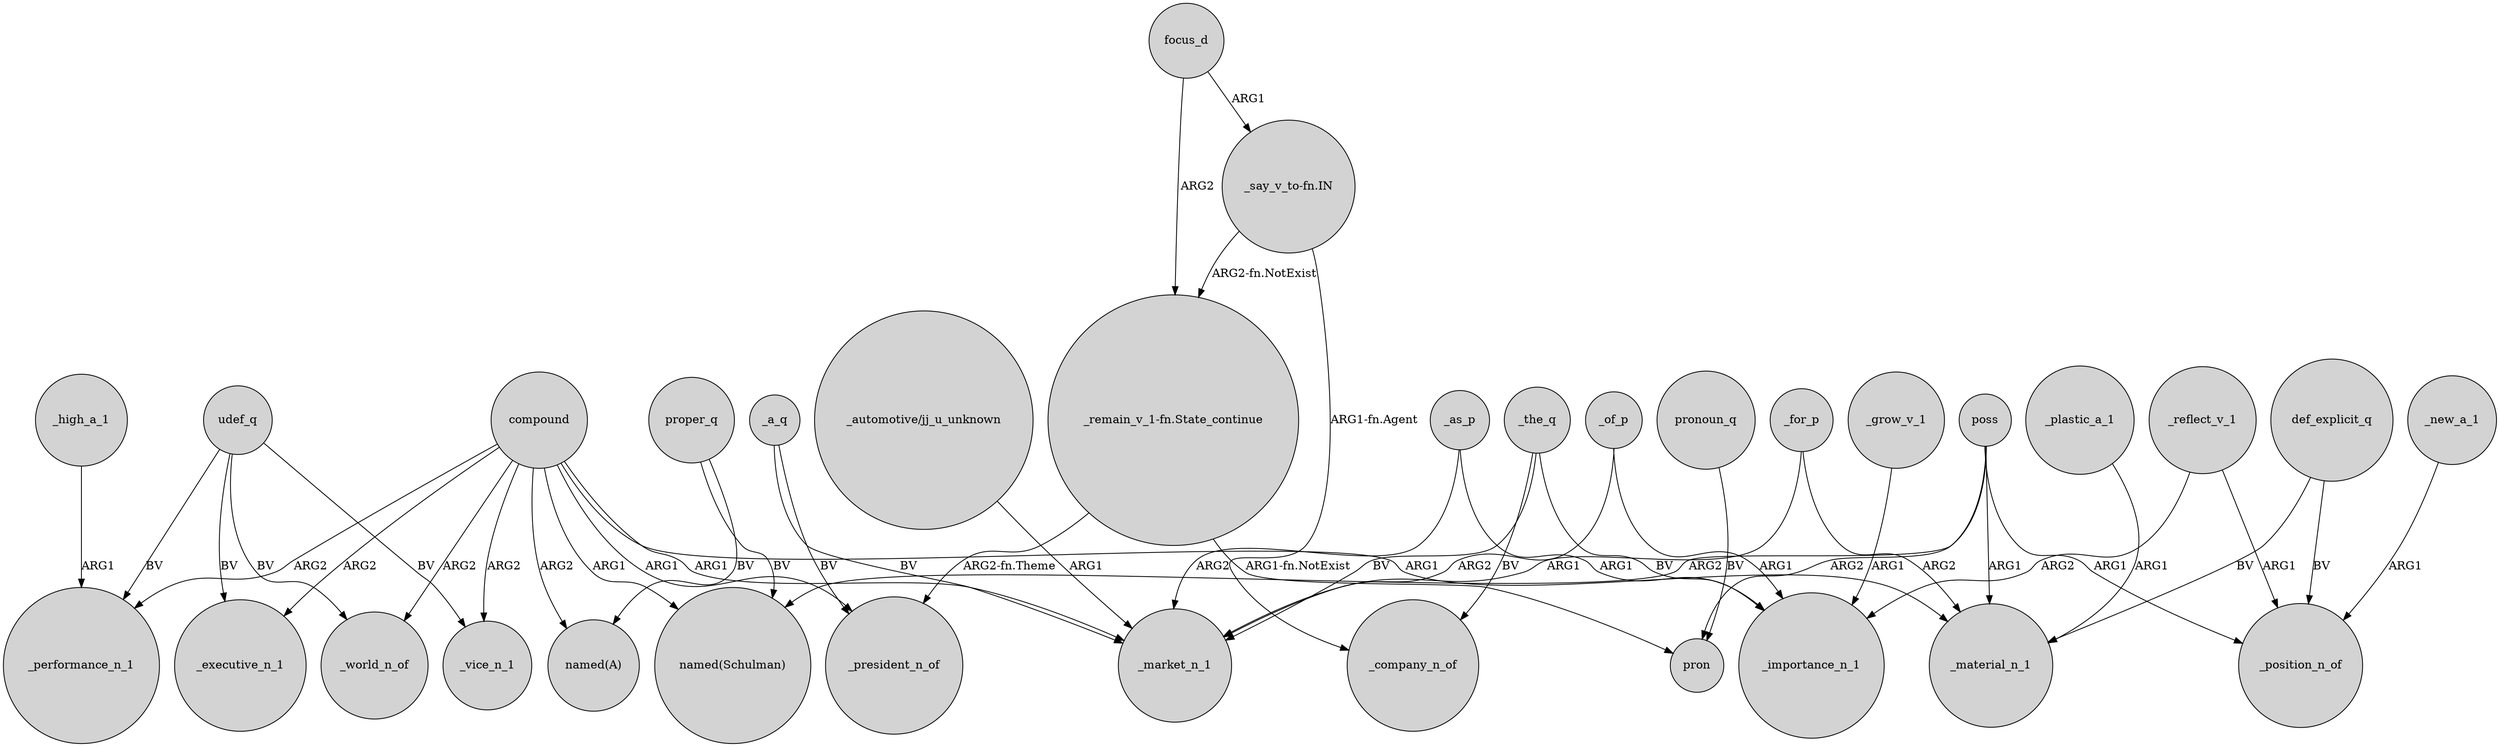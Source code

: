 digraph {
	node [shape=circle style=filled]
	_of_p -> _importance_n_1 [label=ARG1]
	compound -> _vice_n_1 [label=ARG2]
	poss -> pron [label=ARG2]
	udef_q -> _executive_n_1 [label=BV]
	compound -> _world_n_of [label=ARG2]
	focus_d -> "_remain_v_1-fn.State_continue" [label=ARG2]
	compound -> _material_n_1 [label=ARG1]
	poss -> _material_n_1 [label=ARG1]
	udef_q -> _world_n_of [label=BV]
	_for_p -> _market_n_1 [label=ARG1]
	_as_p -> _importance_n_1 [label=ARG1]
	_grow_v_1 -> _importance_n_1 [label=ARG1]
	udef_q -> _vice_n_1 [label=BV]
	def_explicit_q -> _position_n_of [label=BV]
	compound -> "named(Schulman)" [label=ARG1]
	_the_q -> _company_n_of [label=BV]
	_of_p -> _market_n_1 [label=ARG2]
	compound -> "named(A)" [label=ARG2]
	proper_q -> "named(Schulman)" [label=BV]
	poss -> "named(Schulman)" [label=ARG2]
	udef_q -> _performance_n_1 [label=BV]
	pronoun_q -> pron [label=BV]
	_as_p -> _market_n_1 [label=ARG2]
	_plastic_a_1 -> _material_n_1 [label=ARG1]
	compound -> _president_n_of [label=ARG1]
	_high_a_1 -> _performance_n_1 [label=ARG1]
	"_say_v_to-fn.IN" -> "_remain_v_1-fn.State_continue" [label="ARG2-fn.NotExist"]
	"_automotive/jj_u_unknown" -> _market_n_1 [label=ARG1]
	compound -> _performance_n_1 [label=ARG2]
	def_explicit_q -> _material_n_1 [label=BV]
	_a_q -> _president_n_of [label=BV]
	_a_q -> _market_n_1 [label=BV]
	_new_a_1 -> _position_n_of [label=ARG1]
	_the_q -> _importance_n_1 [label=BV]
	"_say_v_to-fn.IN" -> _company_n_of [label="ARG1-fn.Agent"]
	poss -> _position_n_of [label=ARG1]
	_reflect_v_1 -> _importance_n_1 [label=ARG2]
	compound -> _market_n_1 [label=ARG1]
	_the_q -> _market_n_1 [label=BV]
	compound -> _executive_n_1 [label=ARG2]
	"_remain_v_1-fn.State_continue" -> _president_n_of [label="ARG2-fn.Theme"]
	"_remain_v_1-fn.State_continue" -> pron [label="ARG1-fn.NotExist"]
	_for_p -> _material_n_1 [label=ARG2]
	_reflect_v_1 -> _position_n_of [label=ARG1]
	focus_d -> "_say_v_to-fn.IN" [label=ARG1]
	proper_q -> "named(A)" [label=BV]
}
